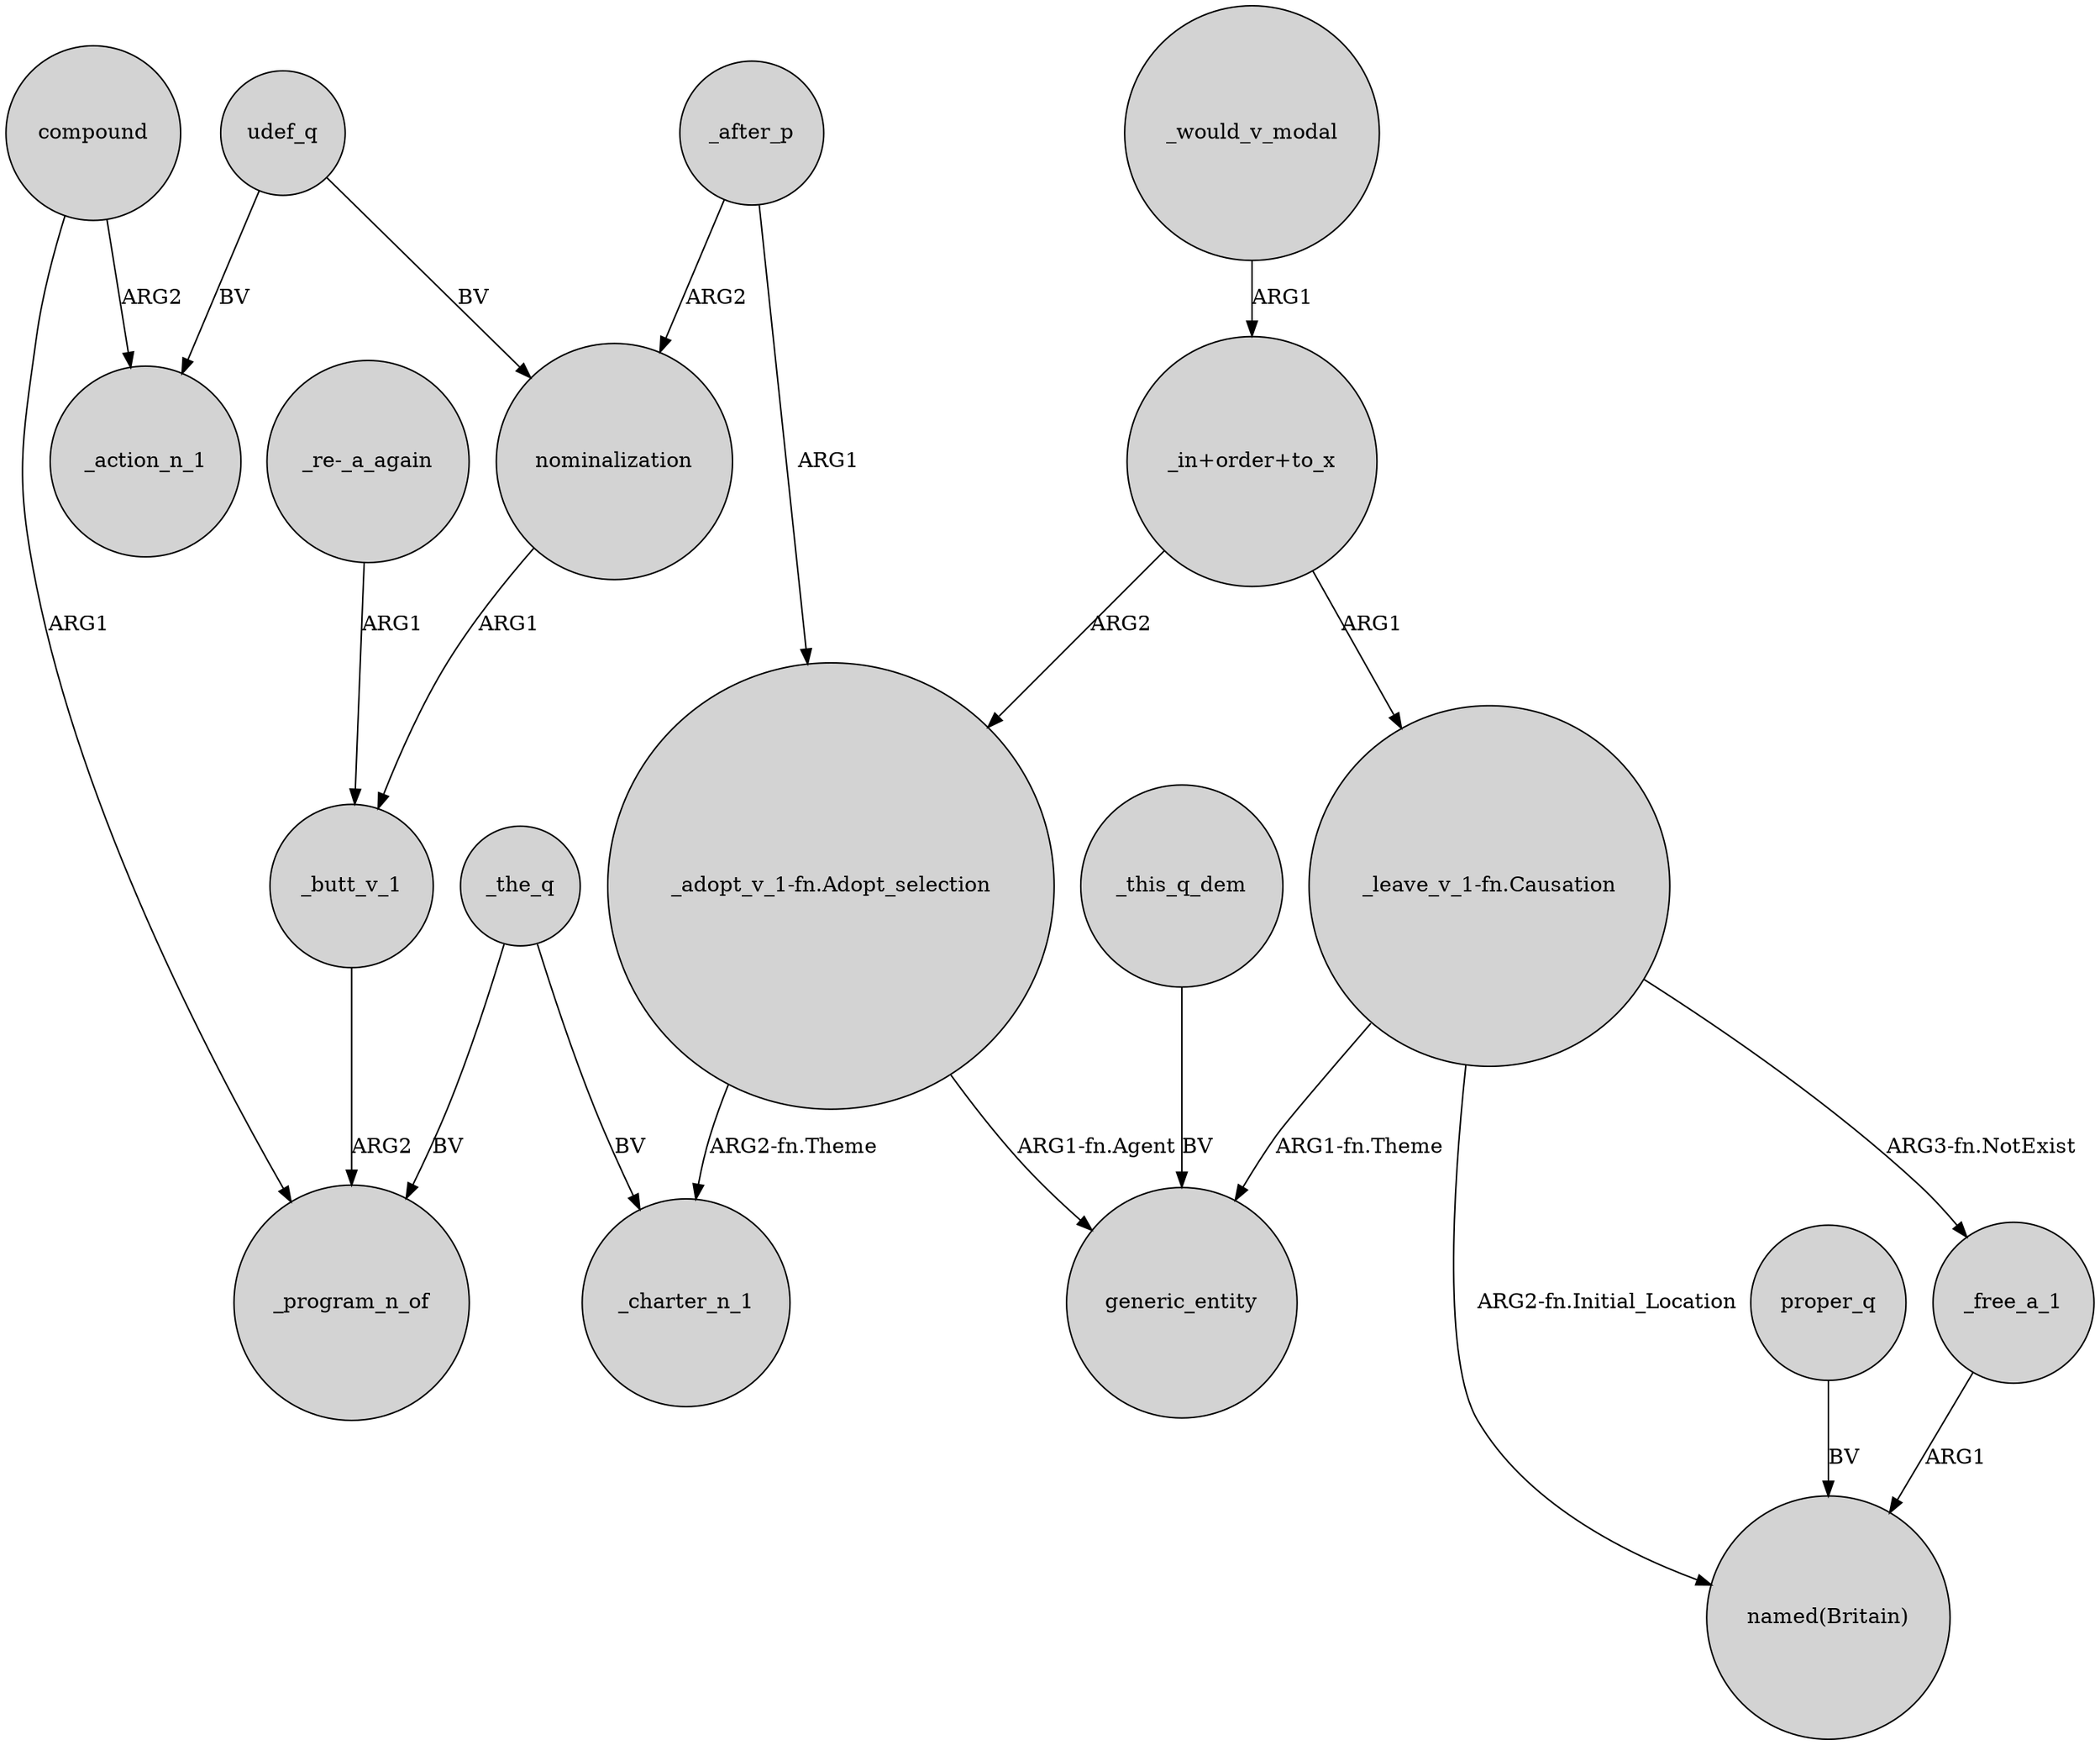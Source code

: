 digraph {
	node [shape=circle style=filled]
	_butt_v_1 -> _program_n_of [label=ARG2]
	"_adopt_v_1-fn.Adopt_selection" -> generic_entity [label="ARG1-fn.Agent"]
	compound -> _action_n_1 [label=ARG2]
	"_leave_v_1-fn.Causation" -> _free_a_1 [label="ARG3-fn.NotExist"]
	"_in+order+to_x" -> "_leave_v_1-fn.Causation" [label=ARG1]
	_would_v_modal -> "_in+order+to_x" [label=ARG1]
	nominalization -> _butt_v_1 [label=ARG1]
	_after_p -> "_adopt_v_1-fn.Adopt_selection" [label=ARG1]
	_the_q -> _charter_n_1 [label=BV]
	_this_q_dem -> generic_entity [label=BV]
	"_in+order+to_x" -> "_adopt_v_1-fn.Adopt_selection" [label=ARG2]
	"_leave_v_1-fn.Causation" -> generic_entity [label="ARG1-fn.Theme"]
	_the_q -> _program_n_of [label=BV]
	_free_a_1 -> "named(Britain)" [label=ARG1]
	"_adopt_v_1-fn.Adopt_selection" -> _charter_n_1 [label="ARG2-fn.Theme"]
	udef_q -> nominalization [label=BV]
	compound -> _program_n_of [label=ARG1]
	"_re-_a_again" -> _butt_v_1 [label=ARG1]
	udef_q -> _action_n_1 [label=BV]
	_after_p -> nominalization [label=ARG2]
	"_leave_v_1-fn.Causation" -> "named(Britain)" [label="ARG2-fn.Initial_Location"]
	proper_q -> "named(Britain)" [label=BV]
}

